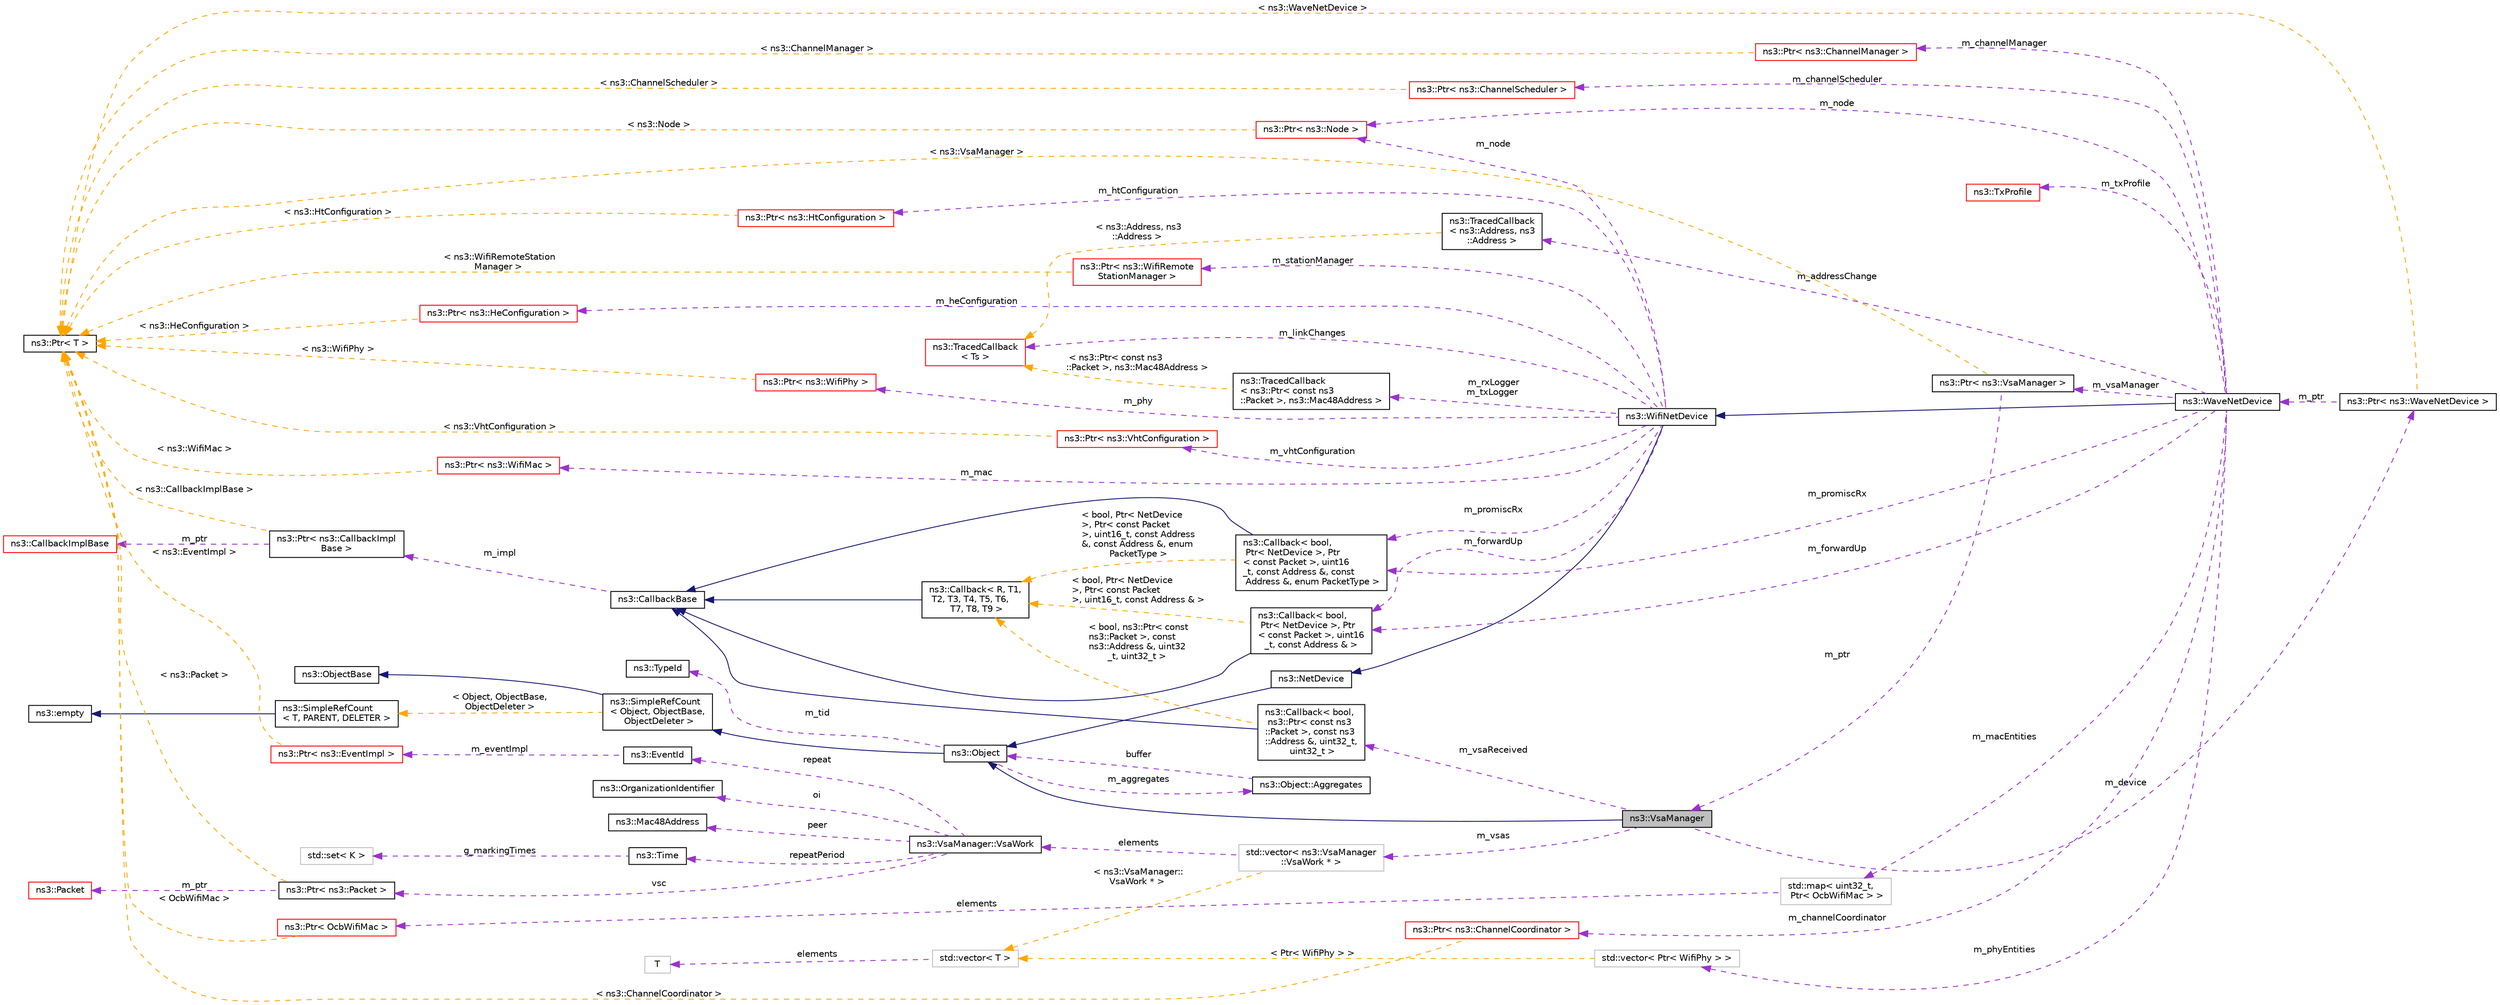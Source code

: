 digraph "ns3::VsaManager"
{
 // LATEX_PDF_SIZE
  edge [fontname="Helvetica",fontsize="10",labelfontname="Helvetica",labelfontsize="10"];
  node [fontname="Helvetica",fontsize="10",shape=record];
  rankdir="LR";
  Node1 [label="ns3::VsaManager",height=0.2,width=0.4,color="black", fillcolor="grey75", style="filled", fontcolor="black",tooltip="refer to 1609.4-2010 chapter 6.4 Vendor Specific Action (VSA) frames transmission."];
  Node2 -> Node1 [dir="back",color="midnightblue",fontsize="10",style="solid",fontname="Helvetica"];
  Node2 [label="ns3::Object",height=0.2,width=0.4,color="black", fillcolor="white", style="filled",URL="$classns3_1_1_object.html",tooltip="A base class which provides memory management and object aggregation."];
  Node3 -> Node2 [dir="back",color="midnightblue",fontsize="10",style="solid",fontname="Helvetica"];
  Node3 [label="ns3::SimpleRefCount\l\< Object, ObjectBase,\l ObjectDeleter \>",height=0.2,width=0.4,color="black", fillcolor="white", style="filled",URL="$classns3_1_1_simple_ref_count.html",tooltip=" "];
  Node4 -> Node3 [dir="back",color="midnightblue",fontsize="10",style="solid",fontname="Helvetica"];
  Node4 [label="ns3::ObjectBase",height=0.2,width=0.4,color="black", fillcolor="white", style="filled",URL="$classns3_1_1_object_base.html",tooltip="Anchor the ns-3 type and attribute system."];
  Node5 -> Node3 [dir="back",color="orange",fontsize="10",style="dashed",label=" \< Object, ObjectBase,\l ObjectDeleter \>" ,fontname="Helvetica"];
  Node5 [label="ns3::SimpleRefCount\l\< T, PARENT, DELETER \>",height=0.2,width=0.4,color="black", fillcolor="white", style="filled",URL="$classns3_1_1_simple_ref_count.html",tooltip="A template-based reference counting class."];
  Node6 -> Node5 [dir="back",color="midnightblue",fontsize="10",style="solid",fontname="Helvetica"];
  Node6 [label="ns3::empty",height=0.2,width=0.4,color="black", fillcolor="white", style="filled",URL="$classns3_1_1empty.html",tooltip="make Callback use a separate empty type"];
  Node7 -> Node2 [dir="back",color="darkorchid3",fontsize="10",style="dashed",label=" m_tid" ,fontname="Helvetica"];
  Node7 [label="ns3::TypeId",height=0.2,width=0.4,color="black", fillcolor="white", style="filled",URL="$classns3_1_1_type_id.html",tooltip="a unique identifier for an interface."];
  Node8 -> Node2 [dir="back",color="darkorchid3",fontsize="10",style="dashed",label=" m_aggregates" ,fontname="Helvetica"];
  Node8 [label="ns3::Object::Aggregates",height=0.2,width=0.4,color="black", fillcolor="white", style="filled",URL="$structns3_1_1_object_1_1_aggregates.html",tooltip="The list of Objects aggregated to this one."];
  Node2 -> Node8 [dir="back",color="darkorchid3",fontsize="10",style="dashed",label=" buffer" ,fontname="Helvetica"];
  Node9 -> Node1 [dir="back",color="darkorchid3",fontsize="10",style="dashed",label=" m_vsaReceived" ,fontname="Helvetica"];
  Node9 [label="ns3::Callback\< bool,\l ns3::Ptr\< const ns3\l::Packet \>, const ns3\l::Address &, uint32_t,\l uint32_t \>",height=0.2,width=0.4,color="black", fillcolor="white", style="filled",URL="$classns3_1_1_callback.html",tooltip=" "];
  Node10 -> Node9 [dir="back",color="midnightblue",fontsize="10",style="solid",fontname="Helvetica"];
  Node10 [label="ns3::CallbackBase",height=0.2,width=0.4,color="black", fillcolor="white", style="filled",URL="$classns3_1_1_callback_base.html",tooltip="Base class for Callback class."];
  Node11 -> Node10 [dir="back",color="darkorchid3",fontsize="10",style="dashed",label=" m_impl" ,fontname="Helvetica"];
  Node11 [label="ns3::Ptr\< ns3::CallbackImpl\lBase \>",height=0.2,width=0.4,color="black", fillcolor="white", style="filled",URL="$classns3_1_1_ptr.html",tooltip=" "];
  Node12 -> Node11 [dir="back",color="darkorchid3",fontsize="10",style="dashed",label=" m_ptr" ,fontname="Helvetica"];
  Node12 [label="ns3::CallbackImplBase",height=0.2,width=0.4,color="red", fillcolor="white", style="filled",URL="$classns3_1_1_callback_impl_base.html",tooltip="Abstract base class for CallbackImpl Provides reference counting and equality test."];
  Node14 -> Node11 [dir="back",color="orange",fontsize="10",style="dashed",label=" \< ns3::CallbackImplBase \>" ,fontname="Helvetica"];
  Node14 [label="ns3::Ptr\< T \>",height=0.2,width=0.4,color="black", fillcolor="white", style="filled",URL="$classns3_1_1_ptr.html",tooltip="Smart pointer class similar to boost::intrusive_ptr."];
  Node15 -> Node9 [dir="back",color="orange",fontsize="10",style="dashed",label=" \< bool, ns3::Ptr\< const\l ns3::Packet \>, const\l ns3::Address &, uint32\l_t, uint32_t \>" ,fontname="Helvetica"];
  Node15 [label="ns3::Callback\< R, T1,\l T2, T3, T4, T5, T6,\l T7, T8, T9 \>",height=0.2,width=0.4,color="black", fillcolor="white", style="filled",URL="$classns3_1_1_callback.html",tooltip="Callback template class."];
  Node10 -> Node15 [dir="back",color="midnightblue",fontsize="10",style="solid",fontname="Helvetica"];
  Node16 -> Node1 [dir="back",color="darkorchid3",fontsize="10",style="dashed",label=" m_vsas" ,fontname="Helvetica"];
  Node16 [label="std::vector\< ns3::VsaManager\l::VsaWork * \>",height=0.2,width=0.4,color="grey75", fillcolor="white", style="filled",tooltip=" "];
  Node17 -> Node16 [dir="back",color="darkorchid3",fontsize="10",style="dashed",label=" elements" ,fontname="Helvetica"];
  Node17 [label="ns3::VsaManager::VsaWork",height=0.2,width=0.4,color="black", fillcolor="white", style="filled",URL="$structns3_1_1_vsa_manager_1_1_vsa_work.html",tooltip="VsaWork structure."];
  Node18 -> Node17 [dir="back",color="darkorchid3",fontsize="10",style="dashed",label=" peer" ,fontname="Helvetica"];
  Node18 [label="ns3::Mac48Address",height=0.2,width=0.4,color="black", fillcolor="white", style="filled",URL="$classns3_1_1_mac48_address.html",tooltip="an EUI-48 address"];
  Node19 -> Node17 [dir="back",color="darkorchid3",fontsize="10",style="dashed",label=" repeat" ,fontname="Helvetica"];
  Node19 [label="ns3::EventId",height=0.2,width=0.4,color="black", fillcolor="white", style="filled",URL="$classns3_1_1_event_id.html",tooltip="An identifier for simulation events."];
  Node20 -> Node19 [dir="back",color="darkorchid3",fontsize="10",style="dashed",label=" m_eventImpl" ,fontname="Helvetica"];
  Node20 [label="ns3::Ptr\< ns3::EventImpl \>",height=0.2,width=0.4,color="red", fillcolor="white", style="filled",URL="$classns3_1_1_ptr.html",tooltip=" "];
  Node14 -> Node20 [dir="back",color="orange",fontsize="10",style="dashed",label=" \< ns3::EventImpl \>" ,fontname="Helvetica"];
  Node23 -> Node17 [dir="back",color="darkorchid3",fontsize="10",style="dashed",label=" repeatPeriod" ,fontname="Helvetica"];
  Node23 [label="ns3::Time",height=0.2,width=0.4,color="black", fillcolor="white", style="filled",URL="$classns3_1_1_time.html",tooltip="Simulation virtual time values and global simulation resolution."];
  Node24 -> Node23 [dir="back",color="darkorchid3",fontsize="10",style="dashed",label=" g_markingTimes" ,fontname="Helvetica"];
  Node24 [label="std::set\< K \>",height=0.2,width=0.4,color="grey75", fillcolor="white", style="filled",tooltip=" "];
  Node26 -> Node17 [dir="back",color="darkorchid3",fontsize="10",style="dashed",label=" vsc" ,fontname="Helvetica"];
  Node26 [label="ns3::Ptr\< ns3::Packet \>",height=0.2,width=0.4,color="black", fillcolor="white", style="filled",URL="$classns3_1_1_ptr.html",tooltip=" "];
  Node27 -> Node26 [dir="back",color="darkorchid3",fontsize="10",style="dashed",label=" m_ptr" ,fontname="Helvetica"];
  Node27 [label="ns3::Packet",height=0.2,width=0.4,color="red", fillcolor="white", style="filled",URL="$classns3_1_1_packet.html",tooltip="network packets"];
  Node14 -> Node26 [dir="back",color="orange",fontsize="10",style="dashed",label=" \< ns3::Packet \>" ,fontname="Helvetica"];
  Node45 -> Node17 [dir="back",color="darkorchid3",fontsize="10",style="dashed",label=" oi" ,fontname="Helvetica"];
  Node45 [label="ns3::OrganizationIdentifier",height=0.2,width=0.4,color="black", fillcolor="white", style="filled",URL="$classns3_1_1_organization_identifier.html",tooltip="the organization identifier is a public organizationally unique identifier assigned by the IEEE."];
  Node33 -> Node16 [dir="back",color="orange",fontsize="10",style="dashed",label=" \< ns3::VsaManager::\lVsaWork * \>" ,fontname="Helvetica"];
  Node33 [label="std::vector\< T \>",height=0.2,width=0.4,color="grey75", fillcolor="white", style="filled",tooltip=" "];
  Node34 -> Node33 [dir="back",color="darkorchid3",fontsize="10",style="dashed",label=" elements" ,fontname="Helvetica"];
  Node34 [label="T",height=0.2,width=0.4,color="grey75", fillcolor="white", style="filled",tooltip=" "];
  Node46 -> Node1 [dir="back",color="darkorchid3",fontsize="10",style="dashed",label=" m_device" ,fontname="Helvetica"];
  Node46 [label="ns3::Ptr\< ns3::WaveNetDevice \>",height=0.2,width=0.4,color="black", fillcolor="white", style="filled",URL="$classns3_1_1_ptr.html",tooltip=" "];
  Node47 -> Node46 [dir="back",color="darkorchid3",fontsize="10",style="dashed",label=" m_ptr" ,fontname="Helvetica"];
  Node47 [label="ns3::WaveNetDevice",height=0.2,width=0.4,color="black", fillcolor="white", style="filled",URL="$classns3_1_1_wave_net_device.html",tooltip="This class holds together multiple, ns3::WifiPhy, and ns3::OcbWifiMac (including ns3::WifiRemoteStati..."];
  Node48 -> Node47 [dir="back",color="midnightblue",fontsize="10",style="solid",fontname="Helvetica"];
  Node48 [label="ns3::WifiNetDevice",height=0.2,width=0.4,color="black", fillcolor="white", style="filled",URL="$classns3_1_1_wifi_net_device.html",tooltip="Hold together all Wifi-related objects."];
  Node49 -> Node48 [dir="back",color="midnightblue",fontsize="10",style="solid",fontname="Helvetica"];
  Node49 [label="ns3::NetDevice",height=0.2,width=0.4,color="black", fillcolor="white", style="filled",URL="$classns3_1_1_net_device.html",tooltip="Network layer to device interface."];
  Node2 -> Node49 [dir="back",color="midnightblue",fontsize="10",style="solid",fontname="Helvetica"];
  Node50 -> Node48 [dir="back",color="darkorchid3",fontsize="10",style="dashed",label=" m_mac" ,fontname="Helvetica"];
  Node50 [label="ns3::Ptr\< ns3::WifiMac \>",height=0.2,width=0.4,color="red", fillcolor="white", style="filled",URL="$classns3_1_1_ptr.html",tooltip=" "];
  Node14 -> Node50 [dir="back",color="orange",fontsize="10",style="dashed",label=" \< ns3::WifiMac \>" ,fontname="Helvetica"];
  Node58 -> Node48 [dir="back",color="darkorchid3",fontsize="10",style="dashed",label=" m_rxLogger\nm_txLogger" ,fontname="Helvetica"];
  Node58 [label="ns3::TracedCallback\l\< ns3::Ptr\< const ns3\l::Packet \>, ns3::Mac48Address \>",height=0.2,width=0.4,color="black", fillcolor="white", style="filled",URL="$classns3_1_1_traced_callback.html",tooltip=" "];
  Node53 -> Node58 [dir="back",color="orange",fontsize="10",style="dashed",label=" \< ns3::Ptr\< const ns3\l::Packet \>, ns3::Mac48Address \>" ,fontname="Helvetica"];
  Node53 [label="ns3::TracedCallback\l\< Ts \>",height=0.2,width=0.4,color="red", fillcolor="white", style="filled",URL="$classns3_1_1_traced_callback.html",tooltip="Forward calls to a chain of Callback."];
  Node59 -> Node48 [dir="back",color="darkorchid3",fontsize="10",style="dashed",label=" m_promiscRx" ,fontname="Helvetica"];
  Node59 [label="ns3::Callback\< bool,\l Ptr\< NetDevice \>, Ptr\l\< const Packet \>, uint16\l_t, const Address &, const\l Address &, enum PacketType \>",height=0.2,width=0.4,color="black", fillcolor="white", style="filled",URL="$classns3_1_1_callback.html",tooltip=" "];
  Node10 -> Node59 [dir="back",color="midnightblue",fontsize="10",style="solid",fontname="Helvetica"];
  Node15 -> Node59 [dir="back",color="orange",fontsize="10",style="dashed",label=" \< bool, Ptr\< NetDevice\l \>, Ptr\< const Packet\l \>, uint16_t, const Address\l &, const Address &, enum\l PacketType \>" ,fontname="Helvetica"];
  Node60 -> Node48 [dir="back",color="darkorchid3",fontsize="10",style="dashed",label=" m_htConfiguration" ,fontname="Helvetica"];
  Node60 [label="ns3::Ptr\< ns3::HtConfiguration \>",height=0.2,width=0.4,color="red", fillcolor="white", style="filled",URL="$classns3_1_1_ptr.html",tooltip=" "];
  Node14 -> Node60 [dir="back",color="orange",fontsize="10",style="dashed",label=" \< ns3::HtConfiguration \>" ,fontname="Helvetica"];
  Node62 -> Node48 [dir="back",color="darkorchid3",fontsize="10",style="dashed",label=" m_stationManager" ,fontname="Helvetica"];
  Node62 [label="ns3::Ptr\< ns3::WifiRemote\lStationManager \>",height=0.2,width=0.4,color="red", fillcolor="white", style="filled",URL="$classns3_1_1_ptr.html",tooltip=" "];
  Node14 -> Node62 [dir="back",color="orange",fontsize="10",style="dashed",label=" \< ns3::WifiRemoteStation\lManager \>" ,fontname="Helvetica"];
  Node168 -> Node48 [dir="back",color="darkorchid3",fontsize="10",style="dashed",label=" m_node" ,fontname="Helvetica"];
  Node168 [label="ns3::Ptr\< ns3::Node \>",height=0.2,width=0.4,color="red", fillcolor="white", style="filled",URL="$classns3_1_1_ptr.html",tooltip=" "];
  Node14 -> Node168 [dir="back",color="orange",fontsize="10",style="dashed",label=" \< ns3::Node \>" ,fontname="Helvetica"];
  Node53 -> Node48 [dir="back",color="darkorchid3",fontsize="10",style="dashed",label=" m_linkChanges" ,fontname="Helvetica"];
  Node195 -> Node48 [dir="back",color="darkorchid3",fontsize="10",style="dashed",label=" m_forwardUp" ,fontname="Helvetica"];
  Node195 [label="ns3::Callback\< bool,\l Ptr\< NetDevice \>, Ptr\l\< const Packet \>, uint16\l_t, const Address & \>",height=0.2,width=0.4,color="black", fillcolor="white", style="filled",URL="$classns3_1_1_callback.html",tooltip=" "];
  Node10 -> Node195 [dir="back",color="midnightblue",fontsize="10",style="solid",fontname="Helvetica"];
  Node15 -> Node195 [dir="back",color="orange",fontsize="10",style="dashed",label=" \< bool, Ptr\< NetDevice\l \>, Ptr\< const Packet\l \>, uint16_t, const Address & \>" ,fontname="Helvetica"];
  Node196 -> Node48 [dir="back",color="darkorchid3",fontsize="10",style="dashed",label=" m_heConfiguration" ,fontname="Helvetica"];
  Node196 [label="ns3::Ptr\< ns3::HeConfiguration \>",height=0.2,width=0.4,color="red", fillcolor="white", style="filled",URL="$classns3_1_1_ptr.html",tooltip=" "];
  Node14 -> Node196 [dir="back",color="orange",fontsize="10",style="dashed",label=" \< ns3::HeConfiguration \>" ,fontname="Helvetica"];
  Node83 -> Node48 [dir="back",color="darkorchid3",fontsize="10",style="dashed",label=" m_phy" ,fontname="Helvetica"];
  Node83 [label="ns3::Ptr\< ns3::WifiPhy \>",height=0.2,width=0.4,color="red", fillcolor="white", style="filled",URL="$classns3_1_1_ptr.html",tooltip=" "];
  Node14 -> Node83 [dir="back",color="orange",fontsize="10",style="dashed",label=" \< ns3::WifiPhy \>" ,fontname="Helvetica"];
  Node198 -> Node48 [dir="back",color="darkorchid3",fontsize="10",style="dashed",label=" m_vhtConfiguration" ,fontname="Helvetica"];
  Node198 [label="ns3::Ptr\< ns3::VhtConfiguration \>",height=0.2,width=0.4,color="red", fillcolor="white", style="filled",URL="$classns3_1_1_ptr.html",tooltip=" "];
  Node14 -> Node198 [dir="back",color="orange",fontsize="10",style="dashed",label=" \< ns3::VhtConfiguration \>" ,fontname="Helvetica"];
  Node59 -> Node47 [dir="back",color="darkorchid3",fontsize="10",style="dashed",label=" m_promiscRx" ,fontname="Helvetica"];
  Node200 -> Node47 [dir="back",color="darkorchid3",fontsize="10",style="dashed",label=" m_macEntities" ,fontname="Helvetica"];
  Node200 [label="std::map\< uint32_t,\l Ptr\< OcbWifiMac \> \>",height=0.2,width=0.4,color="grey75", fillcolor="white", style="filled",tooltip=" "];
  Node201 -> Node200 [dir="back",color="darkorchid3",fontsize="10",style="dashed",label=" elements" ,fontname="Helvetica"];
  Node201 [label="ns3::Ptr\< OcbWifiMac \>",height=0.2,width=0.4,color="red", fillcolor="white", style="filled",URL="$classns3_1_1_ptr.html",tooltip=" "];
  Node14 -> Node201 [dir="back",color="orange",fontsize="10",style="dashed",label=" \< OcbWifiMac \>" ,fontname="Helvetica"];
  Node272 -> Node47 [dir="back",color="darkorchid3",fontsize="10",style="dashed",label=" m_phyEntities" ,fontname="Helvetica"];
  Node272 [label="std::vector\< Ptr\< WifiPhy \> \>",height=0.2,width=0.4,color="grey75", fillcolor="white", style="filled",tooltip=" "];
  Node33 -> Node272 [dir="back",color="orange",fontsize="10",style="dashed",label=" \< Ptr\< WifiPhy \> \>" ,fontname="Helvetica"];
  Node168 -> Node47 [dir="back",color="darkorchid3",fontsize="10",style="dashed",label=" m_node" ,fontname="Helvetica"];
  Node274 -> Node47 [dir="back",color="darkorchid3",fontsize="10",style="dashed",label=" m_channelCoordinator" ,fontname="Helvetica"];
  Node274 [label="ns3::Ptr\< ns3::ChannelCoordinator \>",height=0.2,width=0.4,color="red", fillcolor="white", style="filled",URL="$classns3_1_1_ptr.html",tooltip=" "];
  Node14 -> Node274 [dir="back",color="orange",fontsize="10",style="dashed",label=" \< ns3::ChannelCoordinator \>" ,fontname="Helvetica"];
  Node195 -> Node47 [dir="back",color="darkorchid3",fontsize="10",style="dashed",label=" m_forwardUp" ,fontname="Helvetica"];
  Node280 -> Node47 [dir="back",color="darkorchid3",fontsize="10",style="dashed",label=" m_channelManager" ,fontname="Helvetica"];
  Node280 [label="ns3::Ptr\< ns3::ChannelManager \>",height=0.2,width=0.4,color="red", fillcolor="white", style="filled",URL="$classns3_1_1_ptr.html",tooltip=" "];
  Node14 -> Node280 [dir="back",color="orange",fontsize="10",style="dashed",label=" \< ns3::ChannelManager \>" ,fontname="Helvetica"];
  Node284 -> Node47 [dir="back",color="darkorchid3",fontsize="10",style="dashed",label=" m_txProfile" ,fontname="Helvetica"];
  Node284 [label="ns3::TxProfile",height=0.2,width=0.4,color="red", fillcolor="white", style="filled",URL="$structns3_1_1_tx_profile.html",tooltip=" "];
  Node285 -> Node47 [dir="back",color="darkorchid3",fontsize="10",style="dashed",label=" m_vsaManager" ,fontname="Helvetica"];
  Node285 [label="ns3::Ptr\< ns3::VsaManager \>",height=0.2,width=0.4,color="black", fillcolor="white", style="filled",URL="$classns3_1_1_ptr.html",tooltip=" "];
  Node1 -> Node285 [dir="back",color="darkorchid3",fontsize="10",style="dashed",label=" m_ptr" ,fontname="Helvetica"];
  Node14 -> Node285 [dir="back",color="orange",fontsize="10",style="dashed",label=" \< ns3::VsaManager \>" ,fontname="Helvetica"];
  Node286 -> Node47 [dir="back",color="darkorchid3",fontsize="10",style="dashed",label=" m_addressChange" ,fontname="Helvetica"];
  Node286 [label="ns3::TracedCallback\l\< ns3::Address, ns3\l::Address \>",height=0.2,width=0.4,color="black", fillcolor="white", style="filled",URL="$classns3_1_1_traced_callback.html",tooltip=" "];
  Node53 -> Node286 [dir="back",color="orange",fontsize="10",style="dashed",label=" \< ns3::Address, ns3\l::Address \>" ,fontname="Helvetica"];
  Node287 -> Node47 [dir="back",color="darkorchid3",fontsize="10",style="dashed",label=" m_channelScheduler" ,fontname="Helvetica"];
  Node287 [label="ns3::Ptr\< ns3::ChannelScheduler \>",height=0.2,width=0.4,color="red", fillcolor="white", style="filled",URL="$classns3_1_1_ptr.html",tooltip=" "];
  Node14 -> Node287 [dir="back",color="orange",fontsize="10",style="dashed",label=" \< ns3::ChannelScheduler \>" ,fontname="Helvetica"];
  Node14 -> Node46 [dir="back",color="orange",fontsize="10",style="dashed",label=" \< ns3::WaveNetDevice \>" ,fontname="Helvetica"];
}
